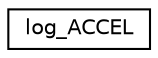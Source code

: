 digraph "Graphical Class Hierarchy"
{
 // INTERACTIVE_SVG=YES
  edge [fontname="Helvetica",fontsize="10",labelfontname="Helvetica",labelfontsize="10"];
  node [fontname="Helvetica",fontsize="10",shape=record];
  rankdir="LR";
  Node1 [label="log_ACCEL",height=0.2,width=0.4,color="black", fillcolor="white", style="filled",URL="$structlog__ACCEL.html"];
}
